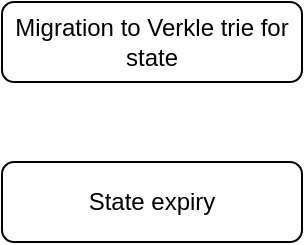 <mxfile version="14.7.3" type="device"><diagram id="XIe-PTRVucAjETDkHVc-" name="Page-1"><mxGraphModel dx="1098" dy="578" grid="1" gridSize="10" guides="1" tooltips="1" connect="1" arrows="1" fold="1" page="1" pageScale="1" pageWidth="850" pageHeight="1100" math="0" shadow="0"><root><mxCell id="0"/><mxCell id="1" parent="0"/><mxCell id="m-_oQWxF4Uhf526dmGAY-1" value="Migration to Verkle trie for state" style="rounded=1;whiteSpace=wrap;html=1;" vertex="1" parent="1"><mxGeometry x="160" y="160" width="150" height="40" as="geometry"/></mxCell><mxCell id="m-_oQWxF4Uhf526dmGAY-2" value="State expiry" style="rounded=1;whiteSpace=wrap;html=1;" vertex="1" parent="1"><mxGeometry x="160" y="240" width="150" height="40" as="geometry"/></mxCell></root></mxGraphModel></diagram></mxfile>